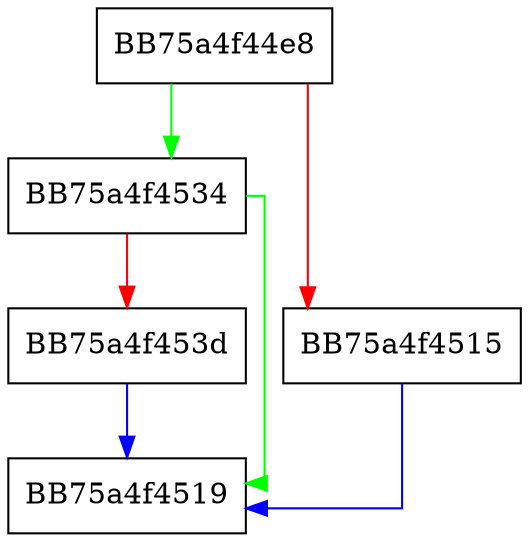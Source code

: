 digraph get_type_info {
  node [shape="box"];
  graph [splines=ortho];
  BB75a4f44e8 -> BB75a4f4534 [color="green"];
  BB75a4f44e8 -> BB75a4f4515 [color="red"];
  BB75a4f4515 -> BB75a4f4519 [color="blue"];
  BB75a4f4534 -> BB75a4f4519 [color="green"];
  BB75a4f4534 -> BB75a4f453d [color="red"];
  BB75a4f453d -> BB75a4f4519 [color="blue"];
}